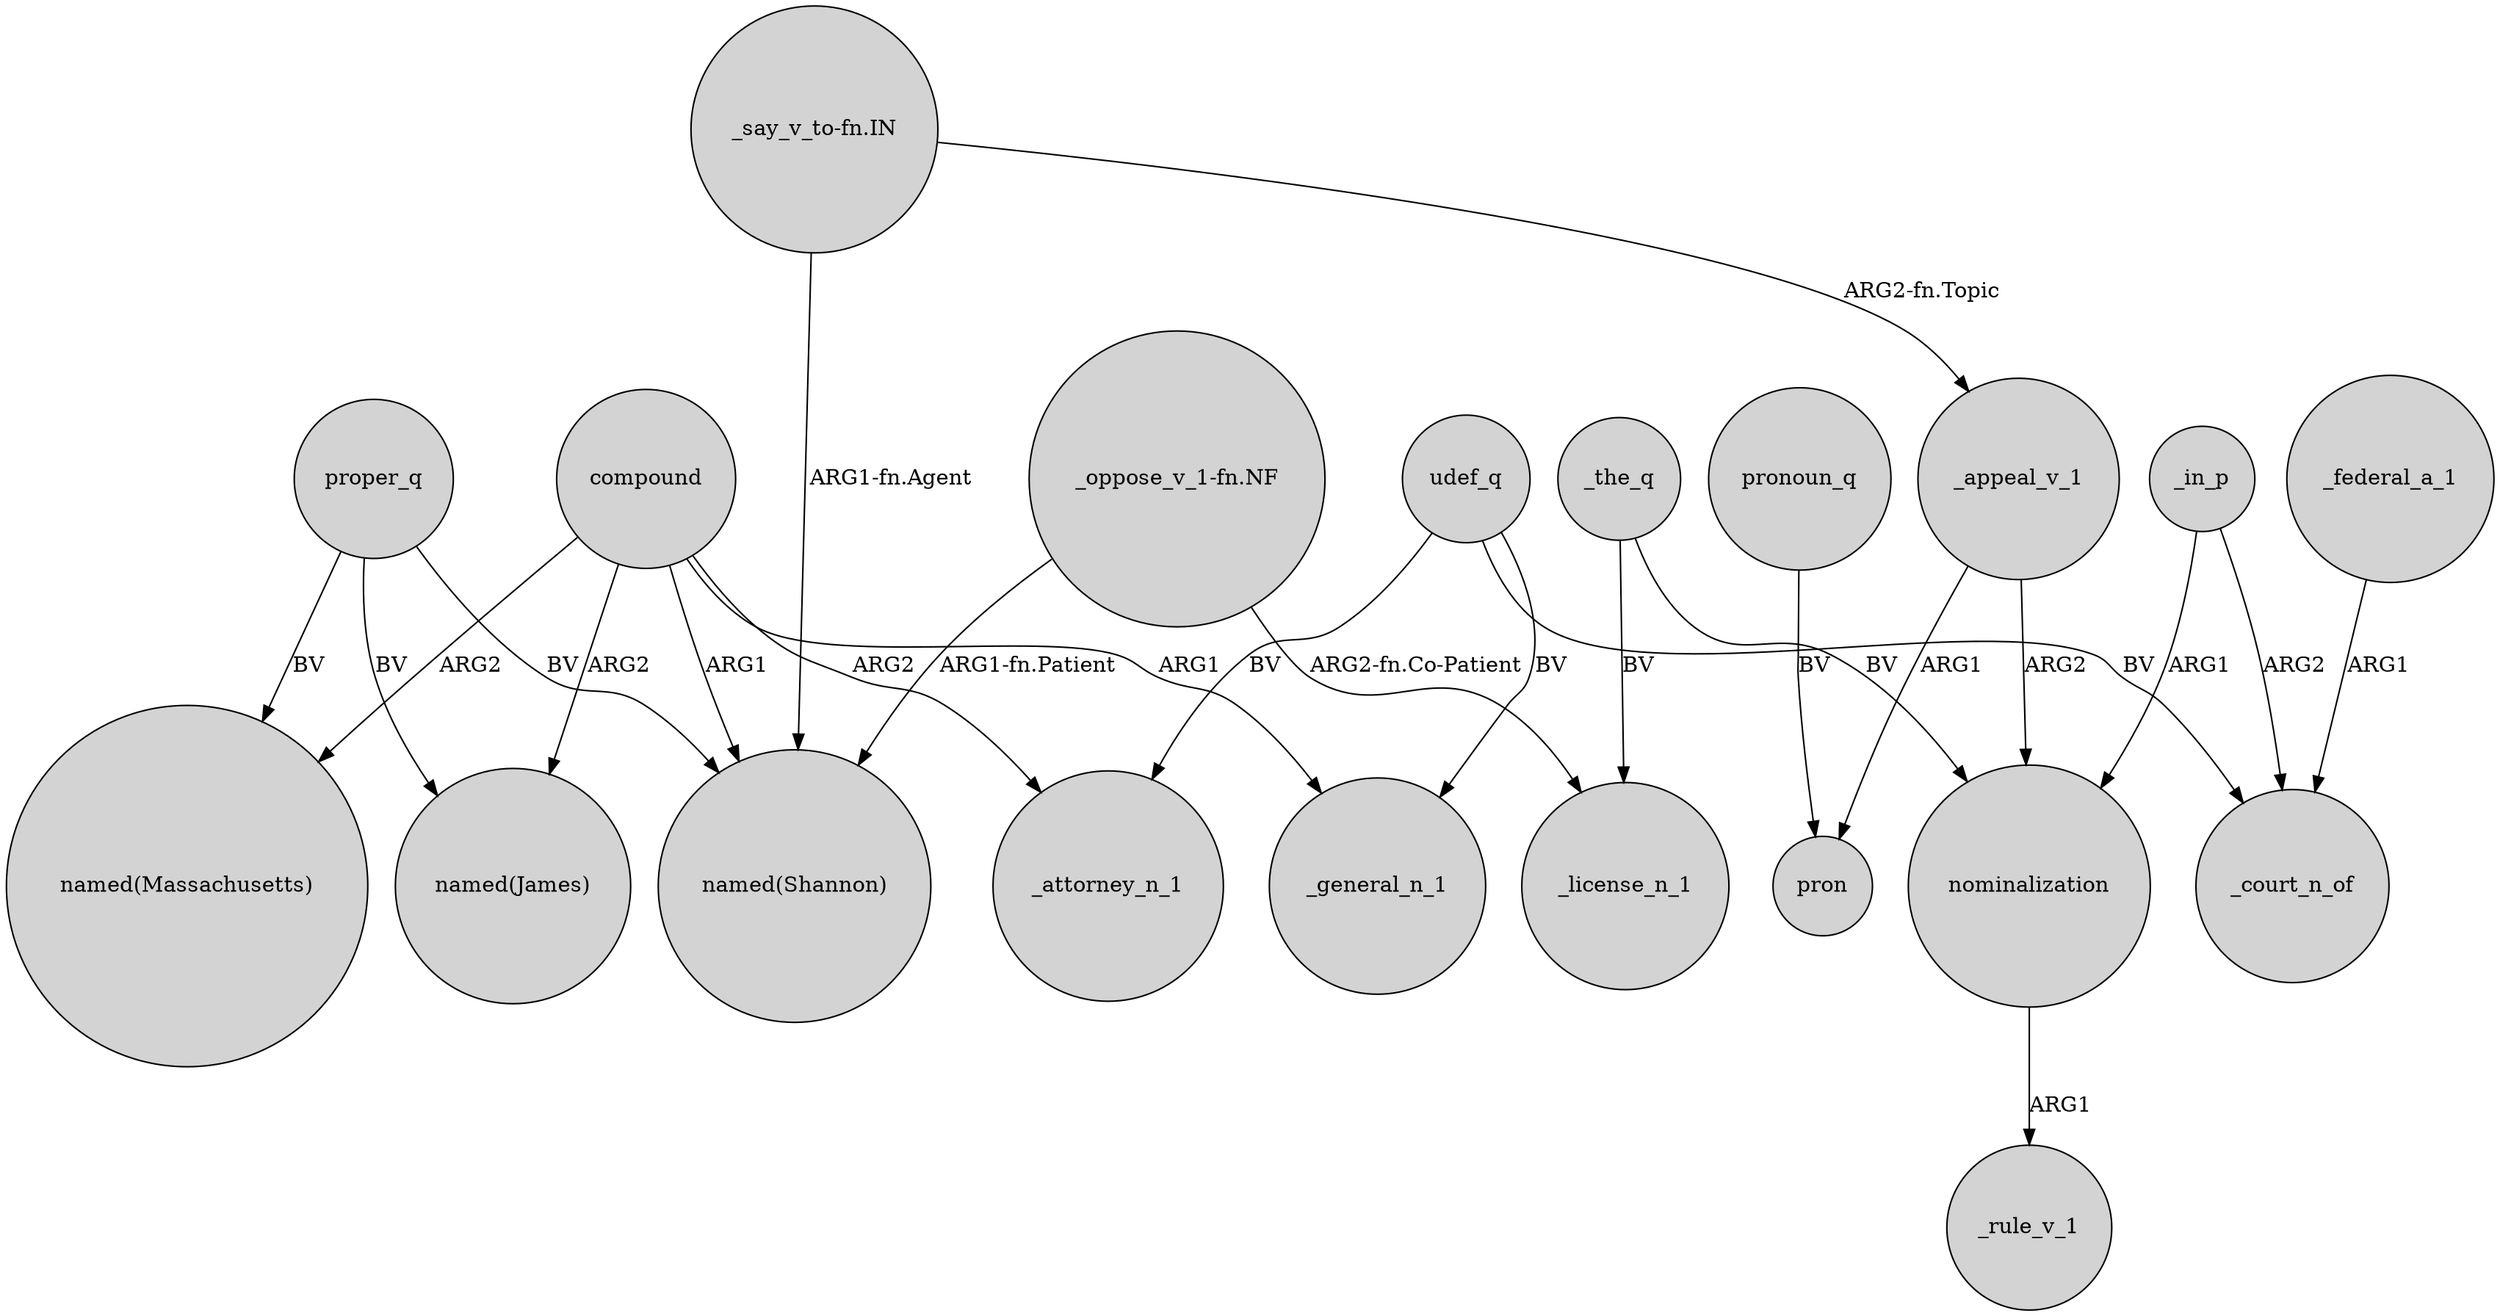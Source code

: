 digraph {
	node [shape=circle style=filled]
	compound -> "named(Massachusetts)" [label=ARG2]
	nominalization -> _rule_v_1 [label=ARG1]
	udef_q -> _court_n_of [label=BV]
	compound -> "named(James)" [label=ARG2]
	udef_q -> _general_n_1 [label=BV]
	_appeal_v_1 -> pron [label=ARG1]
	compound -> _attorney_n_1 [label=ARG2]
	"_oppose_v_1-fn.NF" -> _license_n_1 [label="ARG2-fn.Co-Patient"]
	"_say_v_to-fn.IN" -> "named(Shannon)" [label="ARG1-fn.Agent"]
	"_say_v_to-fn.IN" -> _appeal_v_1 [label="ARG2-fn.Topic"]
	pronoun_q -> pron [label=BV]
	udef_q -> _attorney_n_1 [label=BV]
	_the_q -> _license_n_1 [label=BV]
	_in_p -> _court_n_of [label=ARG2]
	proper_q -> "named(Shannon)" [label=BV]
	_in_p -> nominalization [label=ARG1]
	proper_q -> "named(James)" [label=BV]
	_appeal_v_1 -> nominalization [label=ARG2]
	proper_q -> "named(Massachusetts)" [label=BV]
	compound -> _general_n_1 [label=ARG1]
	_federal_a_1 -> _court_n_of [label=ARG1]
	compound -> "named(Shannon)" [label=ARG1]
	_the_q -> nominalization [label=BV]
	"_oppose_v_1-fn.NF" -> "named(Shannon)" [label="ARG1-fn.Patient"]
}
